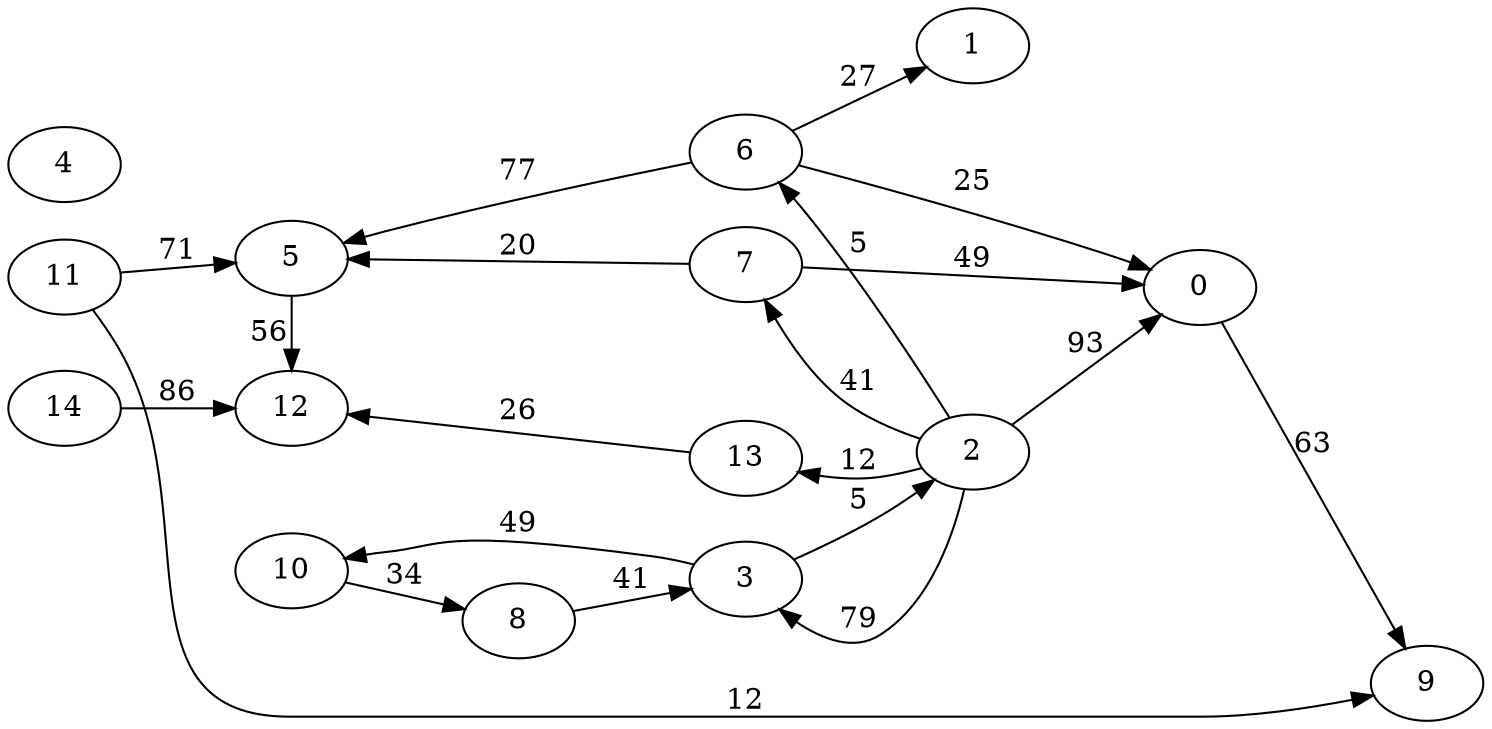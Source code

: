digraph G {
ranksep = "equally";
rankdir = LR;
{rank = same; 0; };
{rank = same; 9; };
{rank = same; 1; };
{rank = same; 2; };
{rank = same; 3; 13; 6; 7; };
{rank = same; 10; 12; 5; };
{rank = same; 8; };
{rank = same; };
{rank = same; 4; };
{rank = same; 11; };
{rank = same; };
{rank = same; 14; };
{rank = same; };
0->9[label="63"];
9
1
2->3[label="79"];
2->13[label="12"];
2->6[label="5"];
2->7[label="41"];
2->0[label="93"];
3->10[label="49"];
3->2[label="5"];
13->12[label="26"];
6->0[label="25"];
6->1[label="27"];
6->5[label="77"];
7->0[label="49"];
7->5[label="20"];
10->8[label="34"];
12
5->12[label="56"];
8->3[label="41"];
4
11->9[label="12"];
11->5[label="71"];
14->12[label="86"];
}
